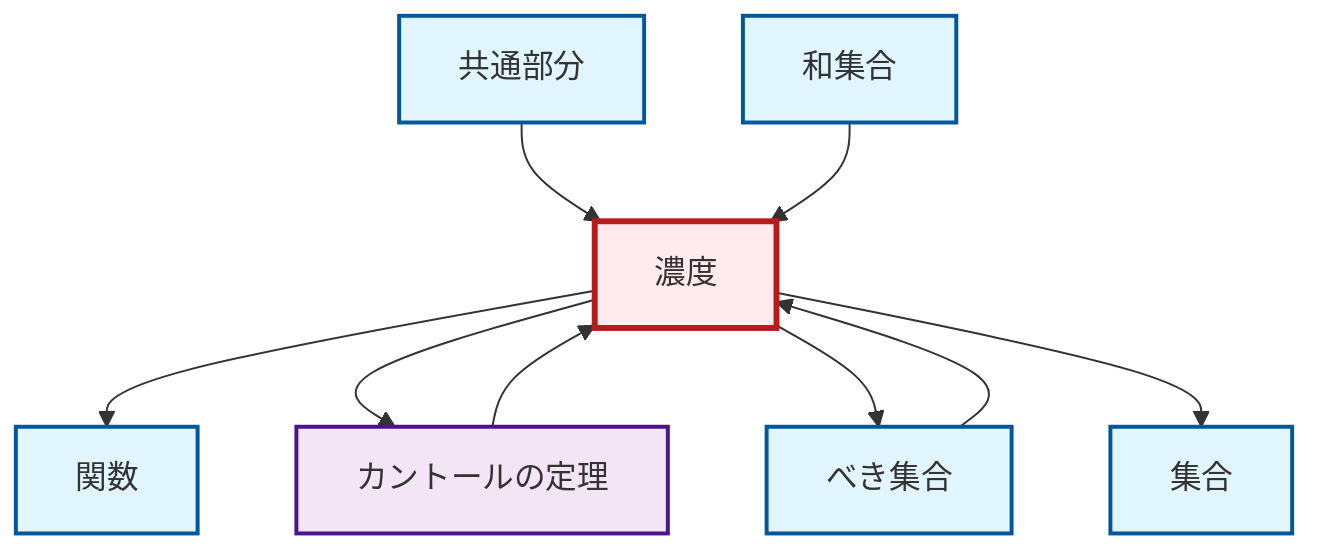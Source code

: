 graph TD
    classDef definition fill:#e1f5fe,stroke:#01579b,stroke-width:2px
    classDef theorem fill:#f3e5f5,stroke:#4a148c,stroke-width:2px
    classDef axiom fill:#fff3e0,stroke:#e65100,stroke-width:2px
    classDef example fill:#e8f5e9,stroke:#1b5e20,stroke-width:2px
    classDef current fill:#ffebee,stroke:#b71c1c,stroke-width:3px
    def-intersection["共通部分"]:::definition
    def-cardinality["濃度"]:::definition
    def-set["集合"]:::definition
    thm-cantor["カントールの定理"]:::theorem
    def-function["関数"]:::definition
    def-union["和集合"]:::definition
    def-power-set["べき集合"]:::definition
    def-cardinality --> def-function
    def-intersection --> def-cardinality
    def-cardinality --> thm-cantor
    def-cardinality --> def-power-set
    def-cardinality --> def-set
    def-power-set --> def-cardinality
    thm-cantor --> def-cardinality
    def-union --> def-cardinality
    class def-cardinality current